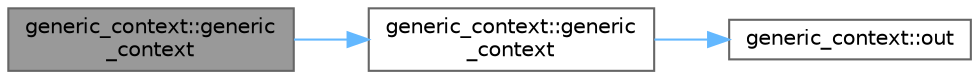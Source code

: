 digraph "generic_context::generic_context"
{
 // LATEX_PDF_SIZE
  bgcolor="transparent";
  edge [fontname=Helvetica,fontsize=10,labelfontname=Helvetica,labelfontsize=10];
  node [fontname=Helvetica,fontsize=10,shape=box,height=0.2,width=0.4];
  rankdir="LR";
  Node1 [id="Node000001",label="generic_context::generic\l_context",height=0.2,width=0.4,color="gray40", fillcolor="grey60", style="filled", fontcolor="black",tooltip=" "];
  Node1 -> Node2 [id="edge3_Node000001_Node000002",color="steelblue1",style="solid",tooltip=" "];
  Node2 [id="Node000002",label="generic_context::generic\l_context",height=0.2,width=0.4,color="grey40", fillcolor="white", style="filled",URL="$classgeneric__context.html#afcffc25822a46e6196e6a3709537b534",tooltip=" "];
  Node2 -> Node3 [id="edge4_Node000002_Node000003",color="steelblue1",style="solid",tooltip=" "];
  Node3 [id="Node000003",label="generic_context::out",height=0.2,width=0.4,color="grey40", fillcolor="white", style="filled",URL="$classgeneric__context.html#a8eeb3f53b9c1a27e8961ca1f8aefed8f",tooltip=" "];
}
